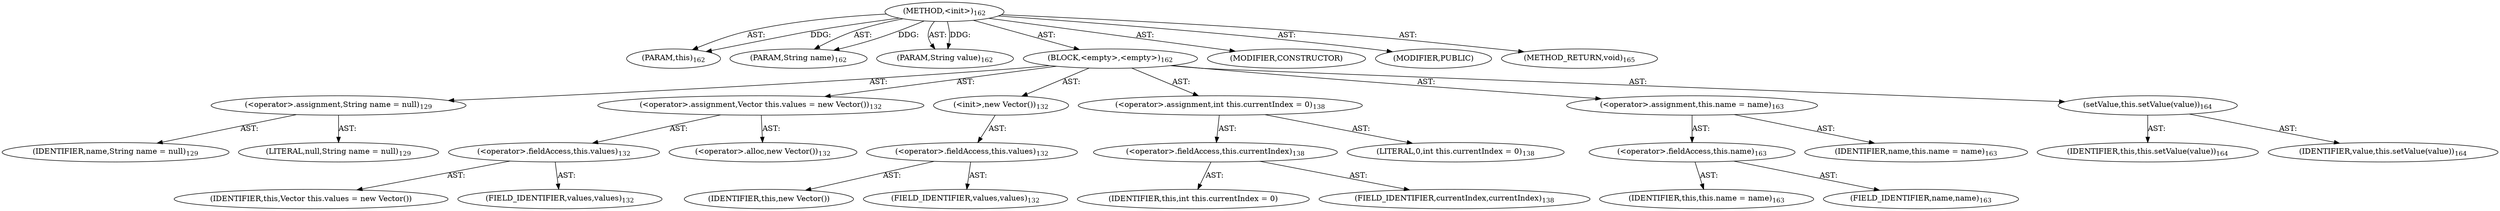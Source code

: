 digraph "&lt;init&gt;" {  
"111669149698" [label = <(METHOD,&lt;init&gt;)<SUB>162</SUB>> ]
"115964117000" [label = <(PARAM,this)<SUB>162</SUB>> ]
"115964117018" [label = <(PARAM,String name)<SUB>162</SUB>> ]
"115964117019" [label = <(PARAM,String value)<SUB>162</SUB>> ]
"25769803778" [label = <(BLOCK,&lt;empty&gt;,&lt;empty&gt;)<SUB>162</SUB>> ]
"30064771091" [label = <(&lt;operator&gt;.assignment,String name = null)<SUB>129</SUB>> ]
"68719476780" [label = <(IDENTIFIER,name,String name = null)<SUB>129</SUB>> ]
"90194313220" [label = <(LITERAL,null,String name = null)<SUB>129</SUB>> ]
"30064771092" [label = <(&lt;operator&gt;.assignment,Vector this.values = new Vector())<SUB>132</SUB>> ]
"30064771093" [label = <(&lt;operator&gt;.fieldAccess,this.values)<SUB>132</SUB>> ]
"68719476781" [label = <(IDENTIFIER,this,Vector this.values = new Vector())> ]
"55834574856" [label = <(FIELD_IDENTIFIER,values,values)<SUB>132</SUB>> ]
"30064771094" [label = <(&lt;operator&gt;.alloc,new Vector())<SUB>132</SUB>> ]
"30064771095" [label = <(&lt;init&gt;,new Vector())<SUB>132</SUB>> ]
"30064771096" [label = <(&lt;operator&gt;.fieldAccess,this.values)<SUB>132</SUB>> ]
"68719476782" [label = <(IDENTIFIER,this,new Vector())> ]
"55834574857" [label = <(FIELD_IDENTIFIER,values,values)<SUB>132</SUB>> ]
"30064771097" [label = <(&lt;operator&gt;.assignment,int this.currentIndex = 0)<SUB>138</SUB>> ]
"30064771098" [label = <(&lt;operator&gt;.fieldAccess,this.currentIndex)<SUB>138</SUB>> ]
"68719476783" [label = <(IDENTIFIER,this,int this.currentIndex = 0)> ]
"55834574858" [label = <(FIELD_IDENTIFIER,currentIndex,currentIndex)<SUB>138</SUB>> ]
"90194313221" [label = <(LITERAL,0,int this.currentIndex = 0)<SUB>138</SUB>> ]
"30064771099" [label = <(&lt;operator&gt;.assignment,this.name = name)<SUB>163</SUB>> ]
"30064771100" [label = <(&lt;operator&gt;.fieldAccess,this.name)<SUB>163</SUB>> ]
"68719476747" [label = <(IDENTIFIER,this,this.name = name)<SUB>163</SUB>> ]
"55834574859" [label = <(FIELD_IDENTIFIER,name,name)<SUB>163</SUB>> ]
"68719476784" [label = <(IDENTIFIER,name,this.name = name)<SUB>163</SUB>> ]
"30064771101" [label = <(setValue,this.setValue(value))<SUB>164</SUB>> ]
"68719476748" [label = <(IDENTIFIER,this,this.setValue(value))<SUB>164</SUB>> ]
"68719476785" [label = <(IDENTIFIER,value,this.setValue(value))<SUB>164</SUB>> ]
"133143986201" [label = <(MODIFIER,CONSTRUCTOR)> ]
"133143986202" [label = <(MODIFIER,PUBLIC)> ]
"128849018882" [label = <(METHOD_RETURN,void)<SUB>165</SUB>> ]
  "111669149698" -> "115964117000"  [ label = "AST: "] 
  "111669149698" -> "115964117018"  [ label = "AST: "] 
  "111669149698" -> "115964117019"  [ label = "AST: "] 
  "111669149698" -> "25769803778"  [ label = "AST: "] 
  "111669149698" -> "133143986201"  [ label = "AST: "] 
  "111669149698" -> "133143986202"  [ label = "AST: "] 
  "111669149698" -> "128849018882"  [ label = "AST: "] 
  "25769803778" -> "30064771091"  [ label = "AST: "] 
  "25769803778" -> "30064771092"  [ label = "AST: "] 
  "25769803778" -> "30064771095"  [ label = "AST: "] 
  "25769803778" -> "30064771097"  [ label = "AST: "] 
  "25769803778" -> "30064771099"  [ label = "AST: "] 
  "25769803778" -> "30064771101"  [ label = "AST: "] 
  "30064771091" -> "68719476780"  [ label = "AST: "] 
  "30064771091" -> "90194313220"  [ label = "AST: "] 
  "30064771092" -> "30064771093"  [ label = "AST: "] 
  "30064771092" -> "30064771094"  [ label = "AST: "] 
  "30064771093" -> "68719476781"  [ label = "AST: "] 
  "30064771093" -> "55834574856"  [ label = "AST: "] 
  "30064771095" -> "30064771096"  [ label = "AST: "] 
  "30064771096" -> "68719476782"  [ label = "AST: "] 
  "30064771096" -> "55834574857"  [ label = "AST: "] 
  "30064771097" -> "30064771098"  [ label = "AST: "] 
  "30064771097" -> "90194313221"  [ label = "AST: "] 
  "30064771098" -> "68719476783"  [ label = "AST: "] 
  "30064771098" -> "55834574858"  [ label = "AST: "] 
  "30064771099" -> "30064771100"  [ label = "AST: "] 
  "30064771099" -> "68719476784"  [ label = "AST: "] 
  "30064771100" -> "68719476747"  [ label = "AST: "] 
  "30064771100" -> "55834574859"  [ label = "AST: "] 
  "30064771101" -> "68719476748"  [ label = "AST: "] 
  "30064771101" -> "68719476785"  [ label = "AST: "] 
  "111669149698" -> "115964117000"  [ label = "DDG: "] 
  "111669149698" -> "115964117018"  [ label = "DDG: "] 
  "111669149698" -> "115964117019"  [ label = "DDG: "] 
}
